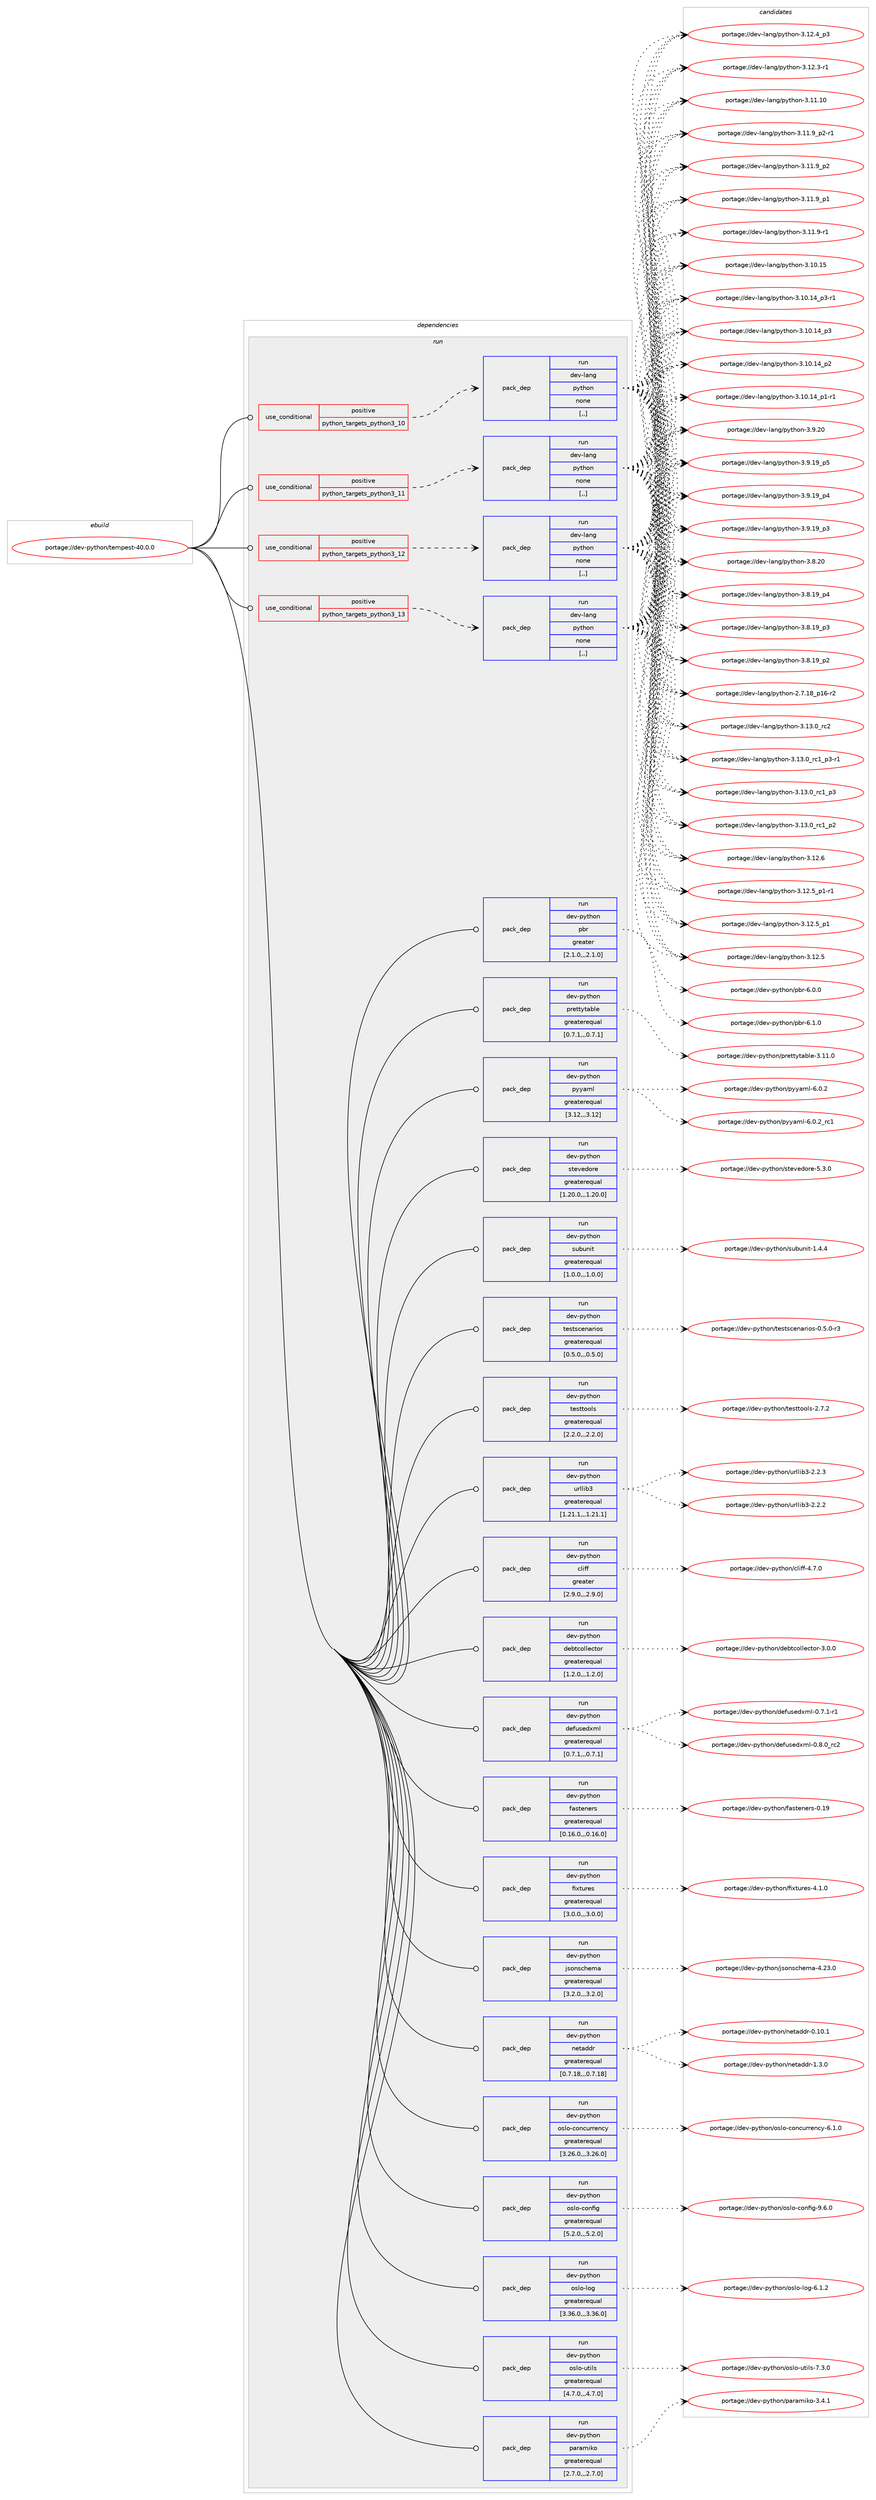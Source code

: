 digraph prolog {

# *************
# Graph options
# *************

newrank=true;
concentrate=true;
compound=true;
graph [rankdir=LR,fontname=Helvetica,fontsize=10,ranksep=1.5];#, ranksep=2.5, nodesep=0.2];
edge  [arrowhead=vee];
node  [fontname=Helvetica,fontsize=10];

# **********
# The ebuild
# **********

subgraph cluster_leftcol {
color=gray;
label=<<i>ebuild</i>>;
id [label="portage://dev-python/tempest-40.0.0", color=red, width=4, href="../dev-python/tempest-40.0.0.svg"];
}

# ****************
# The dependencies
# ****************

subgraph cluster_midcol {
color=gray;
label=<<i>dependencies</i>>;
subgraph cluster_compile {
fillcolor="#eeeeee";
style=filled;
label=<<i>compile</i>>;
}
subgraph cluster_compileandrun {
fillcolor="#eeeeee";
style=filled;
label=<<i>compile and run</i>>;
}
subgraph cluster_run {
fillcolor="#eeeeee";
style=filled;
label=<<i>run</i>>;
subgraph cond171021 {
dependency660739 [label=<<TABLE BORDER="0" CELLBORDER="1" CELLSPACING="0" CELLPADDING="4"><TR><TD ROWSPAN="3" CELLPADDING="10">use_conditional</TD></TR><TR><TD>positive</TD></TR><TR><TD>python_targets_python3_10</TD></TR></TABLE>>, shape=none, color=red];
subgraph pack484856 {
dependency660740 [label=<<TABLE BORDER="0" CELLBORDER="1" CELLSPACING="0" CELLPADDING="4" WIDTH="220"><TR><TD ROWSPAN="6" CELLPADDING="30">pack_dep</TD></TR><TR><TD WIDTH="110">run</TD></TR><TR><TD>dev-lang</TD></TR><TR><TD>python</TD></TR><TR><TD>none</TD></TR><TR><TD>[,,]</TD></TR></TABLE>>, shape=none, color=blue];
}
dependency660739:e -> dependency660740:w [weight=20,style="dashed",arrowhead="vee"];
}
id:e -> dependency660739:w [weight=20,style="solid",arrowhead="odot"];
subgraph cond171022 {
dependency660741 [label=<<TABLE BORDER="0" CELLBORDER="1" CELLSPACING="0" CELLPADDING="4"><TR><TD ROWSPAN="3" CELLPADDING="10">use_conditional</TD></TR><TR><TD>positive</TD></TR><TR><TD>python_targets_python3_11</TD></TR></TABLE>>, shape=none, color=red];
subgraph pack484857 {
dependency660742 [label=<<TABLE BORDER="0" CELLBORDER="1" CELLSPACING="0" CELLPADDING="4" WIDTH="220"><TR><TD ROWSPAN="6" CELLPADDING="30">pack_dep</TD></TR><TR><TD WIDTH="110">run</TD></TR><TR><TD>dev-lang</TD></TR><TR><TD>python</TD></TR><TR><TD>none</TD></TR><TR><TD>[,,]</TD></TR></TABLE>>, shape=none, color=blue];
}
dependency660741:e -> dependency660742:w [weight=20,style="dashed",arrowhead="vee"];
}
id:e -> dependency660741:w [weight=20,style="solid",arrowhead="odot"];
subgraph cond171023 {
dependency660743 [label=<<TABLE BORDER="0" CELLBORDER="1" CELLSPACING="0" CELLPADDING="4"><TR><TD ROWSPAN="3" CELLPADDING="10">use_conditional</TD></TR><TR><TD>positive</TD></TR><TR><TD>python_targets_python3_12</TD></TR></TABLE>>, shape=none, color=red];
subgraph pack484858 {
dependency660744 [label=<<TABLE BORDER="0" CELLBORDER="1" CELLSPACING="0" CELLPADDING="4" WIDTH="220"><TR><TD ROWSPAN="6" CELLPADDING="30">pack_dep</TD></TR><TR><TD WIDTH="110">run</TD></TR><TR><TD>dev-lang</TD></TR><TR><TD>python</TD></TR><TR><TD>none</TD></TR><TR><TD>[,,]</TD></TR></TABLE>>, shape=none, color=blue];
}
dependency660743:e -> dependency660744:w [weight=20,style="dashed",arrowhead="vee"];
}
id:e -> dependency660743:w [weight=20,style="solid",arrowhead="odot"];
subgraph cond171024 {
dependency660745 [label=<<TABLE BORDER="0" CELLBORDER="1" CELLSPACING="0" CELLPADDING="4"><TR><TD ROWSPAN="3" CELLPADDING="10">use_conditional</TD></TR><TR><TD>positive</TD></TR><TR><TD>python_targets_python3_13</TD></TR></TABLE>>, shape=none, color=red];
subgraph pack484859 {
dependency660746 [label=<<TABLE BORDER="0" CELLBORDER="1" CELLSPACING="0" CELLPADDING="4" WIDTH="220"><TR><TD ROWSPAN="6" CELLPADDING="30">pack_dep</TD></TR><TR><TD WIDTH="110">run</TD></TR><TR><TD>dev-lang</TD></TR><TR><TD>python</TD></TR><TR><TD>none</TD></TR><TR><TD>[,,]</TD></TR></TABLE>>, shape=none, color=blue];
}
dependency660745:e -> dependency660746:w [weight=20,style="dashed",arrowhead="vee"];
}
id:e -> dependency660745:w [weight=20,style="solid",arrowhead="odot"];
subgraph pack484860 {
dependency660747 [label=<<TABLE BORDER="0" CELLBORDER="1" CELLSPACING="0" CELLPADDING="4" WIDTH="220"><TR><TD ROWSPAN="6" CELLPADDING="30">pack_dep</TD></TR><TR><TD WIDTH="110">run</TD></TR><TR><TD>dev-python</TD></TR><TR><TD>cliff</TD></TR><TR><TD>greater</TD></TR><TR><TD>[2.9.0,,,2.9.0]</TD></TR></TABLE>>, shape=none, color=blue];
}
id:e -> dependency660747:w [weight=20,style="solid",arrowhead="odot"];
subgraph pack484861 {
dependency660748 [label=<<TABLE BORDER="0" CELLBORDER="1" CELLSPACING="0" CELLPADDING="4" WIDTH="220"><TR><TD ROWSPAN="6" CELLPADDING="30">pack_dep</TD></TR><TR><TD WIDTH="110">run</TD></TR><TR><TD>dev-python</TD></TR><TR><TD>debtcollector</TD></TR><TR><TD>greaterequal</TD></TR><TR><TD>[1.2.0,,,1.2.0]</TD></TR></TABLE>>, shape=none, color=blue];
}
id:e -> dependency660748:w [weight=20,style="solid",arrowhead="odot"];
subgraph pack484862 {
dependency660749 [label=<<TABLE BORDER="0" CELLBORDER="1" CELLSPACING="0" CELLPADDING="4" WIDTH="220"><TR><TD ROWSPAN="6" CELLPADDING="30">pack_dep</TD></TR><TR><TD WIDTH="110">run</TD></TR><TR><TD>dev-python</TD></TR><TR><TD>defusedxml</TD></TR><TR><TD>greaterequal</TD></TR><TR><TD>[0.7.1,,,0.7.1]</TD></TR></TABLE>>, shape=none, color=blue];
}
id:e -> dependency660749:w [weight=20,style="solid",arrowhead="odot"];
subgraph pack484863 {
dependency660750 [label=<<TABLE BORDER="0" CELLBORDER="1" CELLSPACING="0" CELLPADDING="4" WIDTH="220"><TR><TD ROWSPAN="6" CELLPADDING="30">pack_dep</TD></TR><TR><TD WIDTH="110">run</TD></TR><TR><TD>dev-python</TD></TR><TR><TD>fasteners</TD></TR><TR><TD>greaterequal</TD></TR><TR><TD>[0.16.0,,,0.16.0]</TD></TR></TABLE>>, shape=none, color=blue];
}
id:e -> dependency660750:w [weight=20,style="solid",arrowhead="odot"];
subgraph pack484864 {
dependency660751 [label=<<TABLE BORDER="0" CELLBORDER="1" CELLSPACING="0" CELLPADDING="4" WIDTH="220"><TR><TD ROWSPAN="6" CELLPADDING="30">pack_dep</TD></TR><TR><TD WIDTH="110">run</TD></TR><TR><TD>dev-python</TD></TR><TR><TD>fixtures</TD></TR><TR><TD>greaterequal</TD></TR><TR><TD>[3.0.0,,,3.0.0]</TD></TR></TABLE>>, shape=none, color=blue];
}
id:e -> dependency660751:w [weight=20,style="solid",arrowhead="odot"];
subgraph pack484865 {
dependency660752 [label=<<TABLE BORDER="0" CELLBORDER="1" CELLSPACING="0" CELLPADDING="4" WIDTH="220"><TR><TD ROWSPAN="6" CELLPADDING="30">pack_dep</TD></TR><TR><TD WIDTH="110">run</TD></TR><TR><TD>dev-python</TD></TR><TR><TD>jsonschema</TD></TR><TR><TD>greaterequal</TD></TR><TR><TD>[3.2.0,,,3.2.0]</TD></TR></TABLE>>, shape=none, color=blue];
}
id:e -> dependency660752:w [weight=20,style="solid",arrowhead="odot"];
subgraph pack484866 {
dependency660753 [label=<<TABLE BORDER="0" CELLBORDER="1" CELLSPACING="0" CELLPADDING="4" WIDTH="220"><TR><TD ROWSPAN="6" CELLPADDING="30">pack_dep</TD></TR><TR><TD WIDTH="110">run</TD></TR><TR><TD>dev-python</TD></TR><TR><TD>netaddr</TD></TR><TR><TD>greaterequal</TD></TR><TR><TD>[0.7.18,,,0.7.18]</TD></TR></TABLE>>, shape=none, color=blue];
}
id:e -> dependency660753:w [weight=20,style="solid",arrowhead="odot"];
subgraph pack484867 {
dependency660754 [label=<<TABLE BORDER="0" CELLBORDER="1" CELLSPACING="0" CELLPADDING="4" WIDTH="220"><TR><TD ROWSPAN="6" CELLPADDING="30">pack_dep</TD></TR><TR><TD WIDTH="110">run</TD></TR><TR><TD>dev-python</TD></TR><TR><TD>oslo-concurrency</TD></TR><TR><TD>greaterequal</TD></TR><TR><TD>[3.26.0,,,3.26.0]</TD></TR></TABLE>>, shape=none, color=blue];
}
id:e -> dependency660754:w [weight=20,style="solid",arrowhead="odot"];
subgraph pack484868 {
dependency660755 [label=<<TABLE BORDER="0" CELLBORDER="1" CELLSPACING="0" CELLPADDING="4" WIDTH="220"><TR><TD ROWSPAN="6" CELLPADDING="30">pack_dep</TD></TR><TR><TD WIDTH="110">run</TD></TR><TR><TD>dev-python</TD></TR><TR><TD>oslo-config</TD></TR><TR><TD>greaterequal</TD></TR><TR><TD>[5.2.0,,,5.2.0]</TD></TR></TABLE>>, shape=none, color=blue];
}
id:e -> dependency660755:w [weight=20,style="solid",arrowhead="odot"];
subgraph pack484869 {
dependency660756 [label=<<TABLE BORDER="0" CELLBORDER="1" CELLSPACING="0" CELLPADDING="4" WIDTH="220"><TR><TD ROWSPAN="6" CELLPADDING="30">pack_dep</TD></TR><TR><TD WIDTH="110">run</TD></TR><TR><TD>dev-python</TD></TR><TR><TD>oslo-log</TD></TR><TR><TD>greaterequal</TD></TR><TR><TD>[3.36.0,,,3.36.0]</TD></TR></TABLE>>, shape=none, color=blue];
}
id:e -> dependency660756:w [weight=20,style="solid",arrowhead="odot"];
subgraph pack484870 {
dependency660757 [label=<<TABLE BORDER="0" CELLBORDER="1" CELLSPACING="0" CELLPADDING="4" WIDTH="220"><TR><TD ROWSPAN="6" CELLPADDING="30">pack_dep</TD></TR><TR><TD WIDTH="110">run</TD></TR><TR><TD>dev-python</TD></TR><TR><TD>oslo-utils</TD></TR><TR><TD>greaterequal</TD></TR><TR><TD>[4.7.0,,,4.7.0]</TD></TR></TABLE>>, shape=none, color=blue];
}
id:e -> dependency660757:w [weight=20,style="solid",arrowhead="odot"];
subgraph pack484871 {
dependency660758 [label=<<TABLE BORDER="0" CELLBORDER="1" CELLSPACING="0" CELLPADDING="4" WIDTH="220"><TR><TD ROWSPAN="6" CELLPADDING="30">pack_dep</TD></TR><TR><TD WIDTH="110">run</TD></TR><TR><TD>dev-python</TD></TR><TR><TD>paramiko</TD></TR><TR><TD>greaterequal</TD></TR><TR><TD>[2.7.0,,,2.7.0]</TD></TR></TABLE>>, shape=none, color=blue];
}
id:e -> dependency660758:w [weight=20,style="solid",arrowhead="odot"];
subgraph pack484872 {
dependency660759 [label=<<TABLE BORDER="0" CELLBORDER="1" CELLSPACING="0" CELLPADDING="4" WIDTH="220"><TR><TD ROWSPAN="6" CELLPADDING="30">pack_dep</TD></TR><TR><TD WIDTH="110">run</TD></TR><TR><TD>dev-python</TD></TR><TR><TD>pbr</TD></TR><TR><TD>greater</TD></TR><TR><TD>[2.1.0,,,2.1.0]</TD></TR></TABLE>>, shape=none, color=blue];
}
id:e -> dependency660759:w [weight=20,style="solid",arrowhead="odot"];
subgraph pack484873 {
dependency660760 [label=<<TABLE BORDER="0" CELLBORDER="1" CELLSPACING="0" CELLPADDING="4" WIDTH="220"><TR><TD ROWSPAN="6" CELLPADDING="30">pack_dep</TD></TR><TR><TD WIDTH="110">run</TD></TR><TR><TD>dev-python</TD></TR><TR><TD>prettytable</TD></TR><TR><TD>greaterequal</TD></TR><TR><TD>[0.7.1,,,0.7.1]</TD></TR></TABLE>>, shape=none, color=blue];
}
id:e -> dependency660760:w [weight=20,style="solid",arrowhead="odot"];
subgraph pack484874 {
dependency660761 [label=<<TABLE BORDER="0" CELLBORDER="1" CELLSPACING="0" CELLPADDING="4" WIDTH="220"><TR><TD ROWSPAN="6" CELLPADDING="30">pack_dep</TD></TR><TR><TD WIDTH="110">run</TD></TR><TR><TD>dev-python</TD></TR><TR><TD>pyyaml</TD></TR><TR><TD>greaterequal</TD></TR><TR><TD>[3.12,,,3.12]</TD></TR></TABLE>>, shape=none, color=blue];
}
id:e -> dependency660761:w [weight=20,style="solid",arrowhead="odot"];
subgraph pack484875 {
dependency660762 [label=<<TABLE BORDER="0" CELLBORDER="1" CELLSPACING="0" CELLPADDING="4" WIDTH="220"><TR><TD ROWSPAN="6" CELLPADDING="30">pack_dep</TD></TR><TR><TD WIDTH="110">run</TD></TR><TR><TD>dev-python</TD></TR><TR><TD>stevedore</TD></TR><TR><TD>greaterequal</TD></TR><TR><TD>[1.20.0,,,1.20.0]</TD></TR></TABLE>>, shape=none, color=blue];
}
id:e -> dependency660762:w [weight=20,style="solid",arrowhead="odot"];
subgraph pack484876 {
dependency660763 [label=<<TABLE BORDER="0" CELLBORDER="1" CELLSPACING="0" CELLPADDING="4" WIDTH="220"><TR><TD ROWSPAN="6" CELLPADDING="30">pack_dep</TD></TR><TR><TD WIDTH="110">run</TD></TR><TR><TD>dev-python</TD></TR><TR><TD>subunit</TD></TR><TR><TD>greaterequal</TD></TR><TR><TD>[1.0.0,,,1.0.0]</TD></TR></TABLE>>, shape=none, color=blue];
}
id:e -> dependency660763:w [weight=20,style="solid",arrowhead="odot"];
subgraph pack484877 {
dependency660764 [label=<<TABLE BORDER="0" CELLBORDER="1" CELLSPACING="0" CELLPADDING="4" WIDTH="220"><TR><TD ROWSPAN="6" CELLPADDING="30">pack_dep</TD></TR><TR><TD WIDTH="110">run</TD></TR><TR><TD>dev-python</TD></TR><TR><TD>testscenarios</TD></TR><TR><TD>greaterequal</TD></TR><TR><TD>[0.5.0,,,0.5.0]</TD></TR></TABLE>>, shape=none, color=blue];
}
id:e -> dependency660764:w [weight=20,style="solid",arrowhead="odot"];
subgraph pack484878 {
dependency660765 [label=<<TABLE BORDER="0" CELLBORDER="1" CELLSPACING="0" CELLPADDING="4" WIDTH="220"><TR><TD ROWSPAN="6" CELLPADDING="30">pack_dep</TD></TR><TR><TD WIDTH="110">run</TD></TR><TR><TD>dev-python</TD></TR><TR><TD>testtools</TD></TR><TR><TD>greaterequal</TD></TR><TR><TD>[2.2.0,,,2.2.0]</TD></TR></TABLE>>, shape=none, color=blue];
}
id:e -> dependency660765:w [weight=20,style="solid",arrowhead="odot"];
subgraph pack484879 {
dependency660766 [label=<<TABLE BORDER="0" CELLBORDER="1" CELLSPACING="0" CELLPADDING="4" WIDTH="220"><TR><TD ROWSPAN="6" CELLPADDING="30">pack_dep</TD></TR><TR><TD WIDTH="110">run</TD></TR><TR><TD>dev-python</TD></TR><TR><TD>urllib3</TD></TR><TR><TD>greaterequal</TD></TR><TR><TD>[1.21.1,,,1.21.1]</TD></TR></TABLE>>, shape=none, color=blue];
}
id:e -> dependency660766:w [weight=20,style="solid",arrowhead="odot"];
}
}

# **************
# The candidates
# **************

subgraph cluster_choices {
rank=same;
color=gray;
label=<<i>candidates</i>>;

subgraph choice484856 {
color=black;
nodesep=1;
choice10010111845108971101034711212111610411111045514649514648951149950 [label="portage://dev-lang/python-3.13.0_rc2", color=red, width=4,href="../dev-lang/python-3.13.0_rc2.svg"];
choice1001011184510897110103471121211161041111104551464951464895114994995112514511449 [label="portage://dev-lang/python-3.13.0_rc1_p3-r1", color=red, width=4,href="../dev-lang/python-3.13.0_rc1_p3-r1.svg"];
choice100101118451089711010347112121116104111110455146495146489511499499511251 [label="portage://dev-lang/python-3.13.0_rc1_p3", color=red, width=4,href="../dev-lang/python-3.13.0_rc1_p3.svg"];
choice100101118451089711010347112121116104111110455146495146489511499499511250 [label="portage://dev-lang/python-3.13.0_rc1_p2", color=red, width=4,href="../dev-lang/python-3.13.0_rc1_p2.svg"];
choice10010111845108971101034711212111610411111045514649504654 [label="portage://dev-lang/python-3.12.6", color=red, width=4,href="../dev-lang/python-3.12.6.svg"];
choice1001011184510897110103471121211161041111104551464950465395112494511449 [label="portage://dev-lang/python-3.12.5_p1-r1", color=red, width=4,href="../dev-lang/python-3.12.5_p1-r1.svg"];
choice100101118451089711010347112121116104111110455146495046539511249 [label="portage://dev-lang/python-3.12.5_p1", color=red, width=4,href="../dev-lang/python-3.12.5_p1.svg"];
choice10010111845108971101034711212111610411111045514649504653 [label="portage://dev-lang/python-3.12.5", color=red, width=4,href="../dev-lang/python-3.12.5.svg"];
choice100101118451089711010347112121116104111110455146495046529511251 [label="portage://dev-lang/python-3.12.4_p3", color=red, width=4,href="../dev-lang/python-3.12.4_p3.svg"];
choice100101118451089711010347112121116104111110455146495046514511449 [label="portage://dev-lang/python-3.12.3-r1", color=red, width=4,href="../dev-lang/python-3.12.3-r1.svg"];
choice1001011184510897110103471121211161041111104551464949464948 [label="portage://dev-lang/python-3.11.10", color=red, width=4,href="../dev-lang/python-3.11.10.svg"];
choice1001011184510897110103471121211161041111104551464949465795112504511449 [label="portage://dev-lang/python-3.11.9_p2-r1", color=red, width=4,href="../dev-lang/python-3.11.9_p2-r1.svg"];
choice100101118451089711010347112121116104111110455146494946579511250 [label="portage://dev-lang/python-3.11.9_p2", color=red, width=4,href="../dev-lang/python-3.11.9_p2.svg"];
choice100101118451089711010347112121116104111110455146494946579511249 [label="portage://dev-lang/python-3.11.9_p1", color=red, width=4,href="../dev-lang/python-3.11.9_p1.svg"];
choice100101118451089711010347112121116104111110455146494946574511449 [label="portage://dev-lang/python-3.11.9-r1", color=red, width=4,href="../dev-lang/python-3.11.9-r1.svg"];
choice1001011184510897110103471121211161041111104551464948464953 [label="portage://dev-lang/python-3.10.15", color=red, width=4,href="../dev-lang/python-3.10.15.svg"];
choice100101118451089711010347112121116104111110455146494846495295112514511449 [label="portage://dev-lang/python-3.10.14_p3-r1", color=red, width=4,href="../dev-lang/python-3.10.14_p3-r1.svg"];
choice10010111845108971101034711212111610411111045514649484649529511251 [label="portage://dev-lang/python-3.10.14_p3", color=red, width=4,href="../dev-lang/python-3.10.14_p3.svg"];
choice10010111845108971101034711212111610411111045514649484649529511250 [label="portage://dev-lang/python-3.10.14_p2", color=red, width=4,href="../dev-lang/python-3.10.14_p2.svg"];
choice100101118451089711010347112121116104111110455146494846495295112494511449 [label="portage://dev-lang/python-3.10.14_p1-r1", color=red, width=4,href="../dev-lang/python-3.10.14_p1-r1.svg"];
choice10010111845108971101034711212111610411111045514657465048 [label="portage://dev-lang/python-3.9.20", color=red, width=4,href="../dev-lang/python-3.9.20.svg"];
choice100101118451089711010347112121116104111110455146574649579511253 [label="portage://dev-lang/python-3.9.19_p5", color=red, width=4,href="../dev-lang/python-3.9.19_p5.svg"];
choice100101118451089711010347112121116104111110455146574649579511252 [label="portage://dev-lang/python-3.9.19_p4", color=red, width=4,href="../dev-lang/python-3.9.19_p4.svg"];
choice100101118451089711010347112121116104111110455146574649579511251 [label="portage://dev-lang/python-3.9.19_p3", color=red, width=4,href="../dev-lang/python-3.9.19_p3.svg"];
choice10010111845108971101034711212111610411111045514656465048 [label="portage://dev-lang/python-3.8.20", color=red, width=4,href="../dev-lang/python-3.8.20.svg"];
choice100101118451089711010347112121116104111110455146564649579511252 [label="portage://dev-lang/python-3.8.19_p4", color=red, width=4,href="../dev-lang/python-3.8.19_p4.svg"];
choice100101118451089711010347112121116104111110455146564649579511251 [label="portage://dev-lang/python-3.8.19_p3", color=red, width=4,href="../dev-lang/python-3.8.19_p3.svg"];
choice100101118451089711010347112121116104111110455146564649579511250 [label="portage://dev-lang/python-3.8.19_p2", color=red, width=4,href="../dev-lang/python-3.8.19_p2.svg"];
choice100101118451089711010347112121116104111110455046554649569511249544511450 [label="portage://dev-lang/python-2.7.18_p16-r2", color=red, width=4,href="../dev-lang/python-2.7.18_p16-r2.svg"];
dependency660740:e -> choice10010111845108971101034711212111610411111045514649514648951149950:w [style=dotted,weight="100"];
dependency660740:e -> choice1001011184510897110103471121211161041111104551464951464895114994995112514511449:w [style=dotted,weight="100"];
dependency660740:e -> choice100101118451089711010347112121116104111110455146495146489511499499511251:w [style=dotted,weight="100"];
dependency660740:e -> choice100101118451089711010347112121116104111110455146495146489511499499511250:w [style=dotted,weight="100"];
dependency660740:e -> choice10010111845108971101034711212111610411111045514649504654:w [style=dotted,weight="100"];
dependency660740:e -> choice1001011184510897110103471121211161041111104551464950465395112494511449:w [style=dotted,weight="100"];
dependency660740:e -> choice100101118451089711010347112121116104111110455146495046539511249:w [style=dotted,weight="100"];
dependency660740:e -> choice10010111845108971101034711212111610411111045514649504653:w [style=dotted,weight="100"];
dependency660740:e -> choice100101118451089711010347112121116104111110455146495046529511251:w [style=dotted,weight="100"];
dependency660740:e -> choice100101118451089711010347112121116104111110455146495046514511449:w [style=dotted,weight="100"];
dependency660740:e -> choice1001011184510897110103471121211161041111104551464949464948:w [style=dotted,weight="100"];
dependency660740:e -> choice1001011184510897110103471121211161041111104551464949465795112504511449:w [style=dotted,weight="100"];
dependency660740:e -> choice100101118451089711010347112121116104111110455146494946579511250:w [style=dotted,weight="100"];
dependency660740:e -> choice100101118451089711010347112121116104111110455146494946579511249:w [style=dotted,weight="100"];
dependency660740:e -> choice100101118451089711010347112121116104111110455146494946574511449:w [style=dotted,weight="100"];
dependency660740:e -> choice1001011184510897110103471121211161041111104551464948464953:w [style=dotted,weight="100"];
dependency660740:e -> choice100101118451089711010347112121116104111110455146494846495295112514511449:w [style=dotted,weight="100"];
dependency660740:e -> choice10010111845108971101034711212111610411111045514649484649529511251:w [style=dotted,weight="100"];
dependency660740:e -> choice10010111845108971101034711212111610411111045514649484649529511250:w [style=dotted,weight="100"];
dependency660740:e -> choice100101118451089711010347112121116104111110455146494846495295112494511449:w [style=dotted,weight="100"];
dependency660740:e -> choice10010111845108971101034711212111610411111045514657465048:w [style=dotted,weight="100"];
dependency660740:e -> choice100101118451089711010347112121116104111110455146574649579511253:w [style=dotted,weight="100"];
dependency660740:e -> choice100101118451089711010347112121116104111110455146574649579511252:w [style=dotted,weight="100"];
dependency660740:e -> choice100101118451089711010347112121116104111110455146574649579511251:w [style=dotted,weight="100"];
dependency660740:e -> choice10010111845108971101034711212111610411111045514656465048:w [style=dotted,weight="100"];
dependency660740:e -> choice100101118451089711010347112121116104111110455146564649579511252:w [style=dotted,weight="100"];
dependency660740:e -> choice100101118451089711010347112121116104111110455146564649579511251:w [style=dotted,weight="100"];
dependency660740:e -> choice100101118451089711010347112121116104111110455146564649579511250:w [style=dotted,weight="100"];
dependency660740:e -> choice100101118451089711010347112121116104111110455046554649569511249544511450:w [style=dotted,weight="100"];
}
subgraph choice484857 {
color=black;
nodesep=1;
choice10010111845108971101034711212111610411111045514649514648951149950 [label="portage://dev-lang/python-3.13.0_rc2", color=red, width=4,href="../dev-lang/python-3.13.0_rc2.svg"];
choice1001011184510897110103471121211161041111104551464951464895114994995112514511449 [label="portage://dev-lang/python-3.13.0_rc1_p3-r1", color=red, width=4,href="../dev-lang/python-3.13.0_rc1_p3-r1.svg"];
choice100101118451089711010347112121116104111110455146495146489511499499511251 [label="portage://dev-lang/python-3.13.0_rc1_p3", color=red, width=4,href="../dev-lang/python-3.13.0_rc1_p3.svg"];
choice100101118451089711010347112121116104111110455146495146489511499499511250 [label="portage://dev-lang/python-3.13.0_rc1_p2", color=red, width=4,href="../dev-lang/python-3.13.0_rc1_p2.svg"];
choice10010111845108971101034711212111610411111045514649504654 [label="portage://dev-lang/python-3.12.6", color=red, width=4,href="../dev-lang/python-3.12.6.svg"];
choice1001011184510897110103471121211161041111104551464950465395112494511449 [label="portage://dev-lang/python-3.12.5_p1-r1", color=red, width=4,href="../dev-lang/python-3.12.5_p1-r1.svg"];
choice100101118451089711010347112121116104111110455146495046539511249 [label="portage://dev-lang/python-3.12.5_p1", color=red, width=4,href="../dev-lang/python-3.12.5_p1.svg"];
choice10010111845108971101034711212111610411111045514649504653 [label="portage://dev-lang/python-3.12.5", color=red, width=4,href="../dev-lang/python-3.12.5.svg"];
choice100101118451089711010347112121116104111110455146495046529511251 [label="portage://dev-lang/python-3.12.4_p3", color=red, width=4,href="../dev-lang/python-3.12.4_p3.svg"];
choice100101118451089711010347112121116104111110455146495046514511449 [label="portage://dev-lang/python-3.12.3-r1", color=red, width=4,href="../dev-lang/python-3.12.3-r1.svg"];
choice1001011184510897110103471121211161041111104551464949464948 [label="portage://dev-lang/python-3.11.10", color=red, width=4,href="../dev-lang/python-3.11.10.svg"];
choice1001011184510897110103471121211161041111104551464949465795112504511449 [label="portage://dev-lang/python-3.11.9_p2-r1", color=red, width=4,href="../dev-lang/python-3.11.9_p2-r1.svg"];
choice100101118451089711010347112121116104111110455146494946579511250 [label="portage://dev-lang/python-3.11.9_p2", color=red, width=4,href="../dev-lang/python-3.11.9_p2.svg"];
choice100101118451089711010347112121116104111110455146494946579511249 [label="portage://dev-lang/python-3.11.9_p1", color=red, width=4,href="../dev-lang/python-3.11.9_p1.svg"];
choice100101118451089711010347112121116104111110455146494946574511449 [label="portage://dev-lang/python-3.11.9-r1", color=red, width=4,href="../dev-lang/python-3.11.9-r1.svg"];
choice1001011184510897110103471121211161041111104551464948464953 [label="portage://dev-lang/python-3.10.15", color=red, width=4,href="../dev-lang/python-3.10.15.svg"];
choice100101118451089711010347112121116104111110455146494846495295112514511449 [label="portage://dev-lang/python-3.10.14_p3-r1", color=red, width=4,href="../dev-lang/python-3.10.14_p3-r1.svg"];
choice10010111845108971101034711212111610411111045514649484649529511251 [label="portage://dev-lang/python-3.10.14_p3", color=red, width=4,href="../dev-lang/python-3.10.14_p3.svg"];
choice10010111845108971101034711212111610411111045514649484649529511250 [label="portage://dev-lang/python-3.10.14_p2", color=red, width=4,href="../dev-lang/python-3.10.14_p2.svg"];
choice100101118451089711010347112121116104111110455146494846495295112494511449 [label="portage://dev-lang/python-3.10.14_p1-r1", color=red, width=4,href="../dev-lang/python-3.10.14_p1-r1.svg"];
choice10010111845108971101034711212111610411111045514657465048 [label="portage://dev-lang/python-3.9.20", color=red, width=4,href="../dev-lang/python-3.9.20.svg"];
choice100101118451089711010347112121116104111110455146574649579511253 [label="portage://dev-lang/python-3.9.19_p5", color=red, width=4,href="../dev-lang/python-3.9.19_p5.svg"];
choice100101118451089711010347112121116104111110455146574649579511252 [label="portage://dev-lang/python-3.9.19_p4", color=red, width=4,href="../dev-lang/python-3.9.19_p4.svg"];
choice100101118451089711010347112121116104111110455146574649579511251 [label="portage://dev-lang/python-3.9.19_p3", color=red, width=4,href="../dev-lang/python-3.9.19_p3.svg"];
choice10010111845108971101034711212111610411111045514656465048 [label="portage://dev-lang/python-3.8.20", color=red, width=4,href="../dev-lang/python-3.8.20.svg"];
choice100101118451089711010347112121116104111110455146564649579511252 [label="portage://dev-lang/python-3.8.19_p4", color=red, width=4,href="../dev-lang/python-3.8.19_p4.svg"];
choice100101118451089711010347112121116104111110455146564649579511251 [label="portage://dev-lang/python-3.8.19_p3", color=red, width=4,href="../dev-lang/python-3.8.19_p3.svg"];
choice100101118451089711010347112121116104111110455146564649579511250 [label="portage://dev-lang/python-3.8.19_p2", color=red, width=4,href="../dev-lang/python-3.8.19_p2.svg"];
choice100101118451089711010347112121116104111110455046554649569511249544511450 [label="portage://dev-lang/python-2.7.18_p16-r2", color=red, width=4,href="../dev-lang/python-2.7.18_p16-r2.svg"];
dependency660742:e -> choice10010111845108971101034711212111610411111045514649514648951149950:w [style=dotted,weight="100"];
dependency660742:e -> choice1001011184510897110103471121211161041111104551464951464895114994995112514511449:w [style=dotted,weight="100"];
dependency660742:e -> choice100101118451089711010347112121116104111110455146495146489511499499511251:w [style=dotted,weight="100"];
dependency660742:e -> choice100101118451089711010347112121116104111110455146495146489511499499511250:w [style=dotted,weight="100"];
dependency660742:e -> choice10010111845108971101034711212111610411111045514649504654:w [style=dotted,weight="100"];
dependency660742:e -> choice1001011184510897110103471121211161041111104551464950465395112494511449:w [style=dotted,weight="100"];
dependency660742:e -> choice100101118451089711010347112121116104111110455146495046539511249:w [style=dotted,weight="100"];
dependency660742:e -> choice10010111845108971101034711212111610411111045514649504653:w [style=dotted,weight="100"];
dependency660742:e -> choice100101118451089711010347112121116104111110455146495046529511251:w [style=dotted,weight="100"];
dependency660742:e -> choice100101118451089711010347112121116104111110455146495046514511449:w [style=dotted,weight="100"];
dependency660742:e -> choice1001011184510897110103471121211161041111104551464949464948:w [style=dotted,weight="100"];
dependency660742:e -> choice1001011184510897110103471121211161041111104551464949465795112504511449:w [style=dotted,weight="100"];
dependency660742:e -> choice100101118451089711010347112121116104111110455146494946579511250:w [style=dotted,weight="100"];
dependency660742:e -> choice100101118451089711010347112121116104111110455146494946579511249:w [style=dotted,weight="100"];
dependency660742:e -> choice100101118451089711010347112121116104111110455146494946574511449:w [style=dotted,weight="100"];
dependency660742:e -> choice1001011184510897110103471121211161041111104551464948464953:w [style=dotted,weight="100"];
dependency660742:e -> choice100101118451089711010347112121116104111110455146494846495295112514511449:w [style=dotted,weight="100"];
dependency660742:e -> choice10010111845108971101034711212111610411111045514649484649529511251:w [style=dotted,weight="100"];
dependency660742:e -> choice10010111845108971101034711212111610411111045514649484649529511250:w [style=dotted,weight="100"];
dependency660742:e -> choice100101118451089711010347112121116104111110455146494846495295112494511449:w [style=dotted,weight="100"];
dependency660742:e -> choice10010111845108971101034711212111610411111045514657465048:w [style=dotted,weight="100"];
dependency660742:e -> choice100101118451089711010347112121116104111110455146574649579511253:w [style=dotted,weight="100"];
dependency660742:e -> choice100101118451089711010347112121116104111110455146574649579511252:w [style=dotted,weight="100"];
dependency660742:e -> choice100101118451089711010347112121116104111110455146574649579511251:w [style=dotted,weight="100"];
dependency660742:e -> choice10010111845108971101034711212111610411111045514656465048:w [style=dotted,weight="100"];
dependency660742:e -> choice100101118451089711010347112121116104111110455146564649579511252:w [style=dotted,weight="100"];
dependency660742:e -> choice100101118451089711010347112121116104111110455146564649579511251:w [style=dotted,weight="100"];
dependency660742:e -> choice100101118451089711010347112121116104111110455146564649579511250:w [style=dotted,weight="100"];
dependency660742:e -> choice100101118451089711010347112121116104111110455046554649569511249544511450:w [style=dotted,weight="100"];
}
subgraph choice484858 {
color=black;
nodesep=1;
choice10010111845108971101034711212111610411111045514649514648951149950 [label="portage://dev-lang/python-3.13.0_rc2", color=red, width=4,href="../dev-lang/python-3.13.0_rc2.svg"];
choice1001011184510897110103471121211161041111104551464951464895114994995112514511449 [label="portage://dev-lang/python-3.13.0_rc1_p3-r1", color=red, width=4,href="../dev-lang/python-3.13.0_rc1_p3-r1.svg"];
choice100101118451089711010347112121116104111110455146495146489511499499511251 [label="portage://dev-lang/python-3.13.0_rc1_p3", color=red, width=4,href="../dev-lang/python-3.13.0_rc1_p3.svg"];
choice100101118451089711010347112121116104111110455146495146489511499499511250 [label="portage://dev-lang/python-3.13.0_rc1_p2", color=red, width=4,href="../dev-lang/python-3.13.0_rc1_p2.svg"];
choice10010111845108971101034711212111610411111045514649504654 [label="portage://dev-lang/python-3.12.6", color=red, width=4,href="../dev-lang/python-3.12.6.svg"];
choice1001011184510897110103471121211161041111104551464950465395112494511449 [label="portage://dev-lang/python-3.12.5_p1-r1", color=red, width=4,href="../dev-lang/python-3.12.5_p1-r1.svg"];
choice100101118451089711010347112121116104111110455146495046539511249 [label="portage://dev-lang/python-3.12.5_p1", color=red, width=4,href="../dev-lang/python-3.12.5_p1.svg"];
choice10010111845108971101034711212111610411111045514649504653 [label="portage://dev-lang/python-3.12.5", color=red, width=4,href="../dev-lang/python-3.12.5.svg"];
choice100101118451089711010347112121116104111110455146495046529511251 [label="portage://dev-lang/python-3.12.4_p3", color=red, width=4,href="../dev-lang/python-3.12.4_p3.svg"];
choice100101118451089711010347112121116104111110455146495046514511449 [label="portage://dev-lang/python-3.12.3-r1", color=red, width=4,href="../dev-lang/python-3.12.3-r1.svg"];
choice1001011184510897110103471121211161041111104551464949464948 [label="portage://dev-lang/python-3.11.10", color=red, width=4,href="../dev-lang/python-3.11.10.svg"];
choice1001011184510897110103471121211161041111104551464949465795112504511449 [label="portage://dev-lang/python-3.11.9_p2-r1", color=red, width=4,href="../dev-lang/python-3.11.9_p2-r1.svg"];
choice100101118451089711010347112121116104111110455146494946579511250 [label="portage://dev-lang/python-3.11.9_p2", color=red, width=4,href="../dev-lang/python-3.11.9_p2.svg"];
choice100101118451089711010347112121116104111110455146494946579511249 [label="portage://dev-lang/python-3.11.9_p1", color=red, width=4,href="../dev-lang/python-3.11.9_p1.svg"];
choice100101118451089711010347112121116104111110455146494946574511449 [label="portage://dev-lang/python-3.11.9-r1", color=red, width=4,href="../dev-lang/python-3.11.9-r1.svg"];
choice1001011184510897110103471121211161041111104551464948464953 [label="portage://dev-lang/python-3.10.15", color=red, width=4,href="../dev-lang/python-3.10.15.svg"];
choice100101118451089711010347112121116104111110455146494846495295112514511449 [label="portage://dev-lang/python-3.10.14_p3-r1", color=red, width=4,href="../dev-lang/python-3.10.14_p3-r1.svg"];
choice10010111845108971101034711212111610411111045514649484649529511251 [label="portage://dev-lang/python-3.10.14_p3", color=red, width=4,href="../dev-lang/python-3.10.14_p3.svg"];
choice10010111845108971101034711212111610411111045514649484649529511250 [label="portage://dev-lang/python-3.10.14_p2", color=red, width=4,href="../dev-lang/python-3.10.14_p2.svg"];
choice100101118451089711010347112121116104111110455146494846495295112494511449 [label="portage://dev-lang/python-3.10.14_p1-r1", color=red, width=4,href="../dev-lang/python-3.10.14_p1-r1.svg"];
choice10010111845108971101034711212111610411111045514657465048 [label="portage://dev-lang/python-3.9.20", color=red, width=4,href="../dev-lang/python-3.9.20.svg"];
choice100101118451089711010347112121116104111110455146574649579511253 [label="portage://dev-lang/python-3.9.19_p5", color=red, width=4,href="../dev-lang/python-3.9.19_p5.svg"];
choice100101118451089711010347112121116104111110455146574649579511252 [label="portage://dev-lang/python-3.9.19_p4", color=red, width=4,href="../dev-lang/python-3.9.19_p4.svg"];
choice100101118451089711010347112121116104111110455146574649579511251 [label="portage://dev-lang/python-3.9.19_p3", color=red, width=4,href="../dev-lang/python-3.9.19_p3.svg"];
choice10010111845108971101034711212111610411111045514656465048 [label="portage://dev-lang/python-3.8.20", color=red, width=4,href="../dev-lang/python-3.8.20.svg"];
choice100101118451089711010347112121116104111110455146564649579511252 [label="portage://dev-lang/python-3.8.19_p4", color=red, width=4,href="../dev-lang/python-3.8.19_p4.svg"];
choice100101118451089711010347112121116104111110455146564649579511251 [label="portage://dev-lang/python-3.8.19_p3", color=red, width=4,href="../dev-lang/python-3.8.19_p3.svg"];
choice100101118451089711010347112121116104111110455146564649579511250 [label="portage://dev-lang/python-3.8.19_p2", color=red, width=4,href="../dev-lang/python-3.8.19_p2.svg"];
choice100101118451089711010347112121116104111110455046554649569511249544511450 [label="portage://dev-lang/python-2.7.18_p16-r2", color=red, width=4,href="../dev-lang/python-2.7.18_p16-r2.svg"];
dependency660744:e -> choice10010111845108971101034711212111610411111045514649514648951149950:w [style=dotted,weight="100"];
dependency660744:e -> choice1001011184510897110103471121211161041111104551464951464895114994995112514511449:w [style=dotted,weight="100"];
dependency660744:e -> choice100101118451089711010347112121116104111110455146495146489511499499511251:w [style=dotted,weight="100"];
dependency660744:e -> choice100101118451089711010347112121116104111110455146495146489511499499511250:w [style=dotted,weight="100"];
dependency660744:e -> choice10010111845108971101034711212111610411111045514649504654:w [style=dotted,weight="100"];
dependency660744:e -> choice1001011184510897110103471121211161041111104551464950465395112494511449:w [style=dotted,weight="100"];
dependency660744:e -> choice100101118451089711010347112121116104111110455146495046539511249:w [style=dotted,weight="100"];
dependency660744:e -> choice10010111845108971101034711212111610411111045514649504653:w [style=dotted,weight="100"];
dependency660744:e -> choice100101118451089711010347112121116104111110455146495046529511251:w [style=dotted,weight="100"];
dependency660744:e -> choice100101118451089711010347112121116104111110455146495046514511449:w [style=dotted,weight="100"];
dependency660744:e -> choice1001011184510897110103471121211161041111104551464949464948:w [style=dotted,weight="100"];
dependency660744:e -> choice1001011184510897110103471121211161041111104551464949465795112504511449:w [style=dotted,weight="100"];
dependency660744:e -> choice100101118451089711010347112121116104111110455146494946579511250:w [style=dotted,weight="100"];
dependency660744:e -> choice100101118451089711010347112121116104111110455146494946579511249:w [style=dotted,weight="100"];
dependency660744:e -> choice100101118451089711010347112121116104111110455146494946574511449:w [style=dotted,weight="100"];
dependency660744:e -> choice1001011184510897110103471121211161041111104551464948464953:w [style=dotted,weight="100"];
dependency660744:e -> choice100101118451089711010347112121116104111110455146494846495295112514511449:w [style=dotted,weight="100"];
dependency660744:e -> choice10010111845108971101034711212111610411111045514649484649529511251:w [style=dotted,weight="100"];
dependency660744:e -> choice10010111845108971101034711212111610411111045514649484649529511250:w [style=dotted,weight="100"];
dependency660744:e -> choice100101118451089711010347112121116104111110455146494846495295112494511449:w [style=dotted,weight="100"];
dependency660744:e -> choice10010111845108971101034711212111610411111045514657465048:w [style=dotted,weight="100"];
dependency660744:e -> choice100101118451089711010347112121116104111110455146574649579511253:w [style=dotted,weight="100"];
dependency660744:e -> choice100101118451089711010347112121116104111110455146574649579511252:w [style=dotted,weight="100"];
dependency660744:e -> choice100101118451089711010347112121116104111110455146574649579511251:w [style=dotted,weight="100"];
dependency660744:e -> choice10010111845108971101034711212111610411111045514656465048:w [style=dotted,weight="100"];
dependency660744:e -> choice100101118451089711010347112121116104111110455146564649579511252:w [style=dotted,weight="100"];
dependency660744:e -> choice100101118451089711010347112121116104111110455146564649579511251:w [style=dotted,weight="100"];
dependency660744:e -> choice100101118451089711010347112121116104111110455146564649579511250:w [style=dotted,weight="100"];
dependency660744:e -> choice100101118451089711010347112121116104111110455046554649569511249544511450:w [style=dotted,weight="100"];
}
subgraph choice484859 {
color=black;
nodesep=1;
choice10010111845108971101034711212111610411111045514649514648951149950 [label="portage://dev-lang/python-3.13.0_rc2", color=red, width=4,href="../dev-lang/python-3.13.0_rc2.svg"];
choice1001011184510897110103471121211161041111104551464951464895114994995112514511449 [label="portage://dev-lang/python-3.13.0_rc1_p3-r1", color=red, width=4,href="../dev-lang/python-3.13.0_rc1_p3-r1.svg"];
choice100101118451089711010347112121116104111110455146495146489511499499511251 [label="portage://dev-lang/python-3.13.0_rc1_p3", color=red, width=4,href="../dev-lang/python-3.13.0_rc1_p3.svg"];
choice100101118451089711010347112121116104111110455146495146489511499499511250 [label="portage://dev-lang/python-3.13.0_rc1_p2", color=red, width=4,href="../dev-lang/python-3.13.0_rc1_p2.svg"];
choice10010111845108971101034711212111610411111045514649504654 [label="portage://dev-lang/python-3.12.6", color=red, width=4,href="../dev-lang/python-3.12.6.svg"];
choice1001011184510897110103471121211161041111104551464950465395112494511449 [label="portage://dev-lang/python-3.12.5_p1-r1", color=red, width=4,href="../dev-lang/python-3.12.5_p1-r1.svg"];
choice100101118451089711010347112121116104111110455146495046539511249 [label="portage://dev-lang/python-3.12.5_p1", color=red, width=4,href="../dev-lang/python-3.12.5_p1.svg"];
choice10010111845108971101034711212111610411111045514649504653 [label="portage://dev-lang/python-3.12.5", color=red, width=4,href="../dev-lang/python-3.12.5.svg"];
choice100101118451089711010347112121116104111110455146495046529511251 [label="portage://dev-lang/python-3.12.4_p3", color=red, width=4,href="../dev-lang/python-3.12.4_p3.svg"];
choice100101118451089711010347112121116104111110455146495046514511449 [label="portage://dev-lang/python-3.12.3-r1", color=red, width=4,href="../dev-lang/python-3.12.3-r1.svg"];
choice1001011184510897110103471121211161041111104551464949464948 [label="portage://dev-lang/python-3.11.10", color=red, width=4,href="../dev-lang/python-3.11.10.svg"];
choice1001011184510897110103471121211161041111104551464949465795112504511449 [label="portage://dev-lang/python-3.11.9_p2-r1", color=red, width=4,href="../dev-lang/python-3.11.9_p2-r1.svg"];
choice100101118451089711010347112121116104111110455146494946579511250 [label="portage://dev-lang/python-3.11.9_p2", color=red, width=4,href="../dev-lang/python-3.11.9_p2.svg"];
choice100101118451089711010347112121116104111110455146494946579511249 [label="portage://dev-lang/python-3.11.9_p1", color=red, width=4,href="../dev-lang/python-3.11.9_p1.svg"];
choice100101118451089711010347112121116104111110455146494946574511449 [label="portage://dev-lang/python-3.11.9-r1", color=red, width=4,href="../dev-lang/python-3.11.9-r1.svg"];
choice1001011184510897110103471121211161041111104551464948464953 [label="portage://dev-lang/python-3.10.15", color=red, width=4,href="../dev-lang/python-3.10.15.svg"];
choice100101118451089711010347112121116104111110455146494846495295112514511449 [label="portage://dev-lang/python-3.10.14_p3-r1", color=red, width=4,href="../dev-lang/python-3.10.14_p3-r1.svg"];
choice10010111845108971101034711212111610411111045514649484649529511251 [label="portage://dev-lang/python-3.10.14_p3", color=red, width=4,href="../dev-lang/python-3.10.14_p3.svg"];
choice10010111845108971101034711212111610411111045514649484649529511250 [label="portage://dev-lang/python-3.10.14_p2", color=red, width=4,href="../dev-lang/python-3.10.14_p2.svg"];
choice100101118451089711010347112121116104111110455146494846495295112494511449 [label="portage://dev-lang/python-3.10.14_p1-r1", color=red, width=4,href="../dev-lang/python-3.10.14_p1-r1.svg"];
choice10010111845108971101034711212111610411111045514657465048 [label="portage://dev-lang/python-3.9.20", color=red, width=4,href="../dev-lang/python-3.9.20.svg"];
choice100101118451089711010347112121116104111110455146574649579511253 [label="portage://dev-lang/python-3.9.19_p5", color=red, width=4,href="../dev-lang/python-3.9.19_p5.svg"];
choice100101118451089711010347112121116104111110455146574649579511252 [label="portage://dev-lang/python-3.9.19_p4", color=red, width=4,href="../dev-lang/python-3.9.19_p4.svg"];
choice100101118451089711010347112121116104111110455146574649579511251 [label="portage://dev-lang/python-3.9.19_p3", color=red, width=4,href="../dev-lang/python-3.9.19_p3.svg"];
choice10010111845108971101034711212111610411111045514656465048 [label="portage://dev-lang/python-3.8.20", color=red, width=4,href="../dev-lang/python-3.8.20.svg"];
choice100101118451089711010347112121116104111110455146564649579511252 [label="portage://dev-lang/python-3.8.19_p4", color=red, width=4,href="../dev-lang/python-3.8.19_p4.svg"];
choice100101118451089711010347112121116104111110455146564649579511251 [label="portage://dev-lang/python-3.8.19_p3", color=red, width=4,href="../dev-lang/python-3.8.19_p3.svg"];
choice100101118451089711010347112121116104111110455146564649579511250 [label="portage://dev-lang/python-3.8.19_p2", color=red, width=4,href="../dev-lang/python-3.8.19_p2.svg"];
choice100101118451089711010347112121116104111110455046554649569511249544511450 [label="portage://dev-lang/python-2.7.18_p16-r2", color=red, width=4,href="../dev-lang/python-2.7.18_p16-r2.svg"];
dependency660746:e -> choice10010111845108971101034711212111610411111045514649514648951149950:w [style=dotted,weight="100"];
dependency660746:e -> choice1001011184510897110103471121211161041111104551464951464895114994995112514511449:w [style=dotted,weight="100"];
dependency660746:e -> choice100101118451089711010347112121116104111110455146495146489511499499511251:w [style=dotted,weight="100"];
dependency660746:e -> choice100101118451089711010347112121116104111110455146495146489511499499511250:w [style=dotted,weight="100"];
dependency660746:e -> choice10010111845108971101034711212111610411111045514649504654:w [style=dotted,weight="100"];
dependency660746:e -> choice1001011184510897110103471121211161041111104551464950465395112494511449:w [style=dotted,weight="100"];
dependency660746:e -> choice100101118451089711010347112121116104111110455146495046539511249:w [style=dotted,weight="100"];
dependency660746:e -> choice10010111845108971101034711212111610411111045514649504653:w [style=dotted,weight="100"];
dependency660746:e -> choice100101118451089711010347112121116104111110455146495046529511251:w [style=dotted,weight="100"];
dependency660746:e -> choice100101118451089711010347112121116104111110455146495046514511449:w [style=dotted,weight="100"];
dependency660746:e -> choice1001011184510897110103471121211161041111104551464949464948:w [style=dotted,weight="100"];
dependency660746:e -> choice1001011184510897110103471121211161041111104551464949465795112504511449:w [style=dotted,weight="100"];
dependency660746:e -> choice100101118451089711010347112121116104111110455146494946579511250:w [style=dotted,weight="100"];
dependency660746:e -> choice100101118451089711010347112121116104111110455146494946579511249:w [style=dotted,weight="100"];
dependency660746:e -> choice100101118451089711010347112121116104111110455146494946574511449:w [style=dotted,weight="100"];
dependency660746:e -> choice1001011184510897110103471121211161041111104551464948464953:w [style=dotted,weight="100"];
dependency660746:e -> choice100101118451089711010347112121116104111110455146494846495295112514511449:w [style=dotted,weight="100"];
dependency660746:e -> choice10010111845108971101034711212111610411111045514649484649529511251:w [style=dotted,weight="100"];
dependency660746:e -> choice10010111845108971101034711212111610411111045514649484649529511250:w [style=dotted,weight="100"];
dependency660746:e -> choice100101118451089711010347112121116104111110455146494846495295112494511449:w [style=dotted,weight="100"];
dependency660746:e -> choice10010111845108971101034711212111610411111045514657465048:w [style=dotted,weight="100"];
dependency660746:e -> choice100101118451089711010347112121116104111110455146574649579511253:w [style=dotted,weight="100"];
dependency660746:e -> choice100101118451089711010347112121116104111110455146574649579511252:w [style=dotted,weight="100"];
dependency660746:e -> choice100101118451089711010347112121116104111110455146574649579511251:w [style=dotted,weight="100"];
dependency660746:e -> choice10010111845108971101034711212111610411111045514656465048:w [style=dotted,weight="100"];
dependency660746:e -> choice100101118451089711010347112121116104111110455146564649579511252:w [style=dotted,weight="100"];
dependency660746:e -> choice100101118451089711010347112121116104111110455146564649579511251:w [style=dotted,weight="100"];
dependency660746:e -> choice100101118451089711010347112121116104111110455146564649579511250:w [style=dotted,weight="100"];
dependency660746:e -> choice100101118451089711010347112121116104111110455046554649569511249544511450:w [style=dotted,weight="100"];
}
subgraph choice484860 {
color=black;
nodesep=1;
choice100101118451121211161041111104799108105102102455246554648 [label="portage://dev-python/cliff-4.7.0", color=red, width=4,href="../dev-python/cliff-4.7.0.svg"];
dependency660747:e -> choice100101118451121211161041111104799108105102102455246554648:w [style=dotted,weight="100"];
}
subgraph choice484861 {
color=black;
nodesep=1;
choice1001011184511212111610411111047100101981169911110810810199116111114455146484648 [label="portage://dev-python/debtcollector-3.0.0", color=red, width=4,href="../dev-python/debtcollector-3.0.0.svg"];
dependency660748:e -> choice1001011184511212111610411111047100101981169911110810810199116111114455146484648:w [style=dotted,weight="100"];
}
subgraph choice484862 {
color=black;
nodesep=1;
choice1001011184511212111610411111047100101102117115101100120109108454846564648951149950 [label="portage://dev-python/defusedxml-0.8.0_rc2", color=red, width=4,href="../dev-python/defusedxml-0.8.0_rc2.svg"];
choice10010111845112121116104111110471001011021171151011001201091084548465546494511449 [label="portage://dev-python/defusedxml-0.7.1-r1", color=red, width=4,href="../dev-python/defusedxml-0.7.1-r1.svg"];
dependency660749:e -> choice1001011184511212111610411111047100101102117115101100120109108454846564648951149950:w [style=dotted,weight="100"];
dependency660749:e -> choice10010111845112121116104111110471001011021171151011001201091084548465546494511449:w [style=dotted,weight="100"];
}
subgraph choice484863 {
color=black;
nodesep=1;
choice1001011184511212111610411111047102971151161011101011141154548464957 [label="portage://dev-python/fasteners-0.19", color=red, width=4,href="../dev-python/fasteners-0.19.svg"];
dependency660750:e -> choice1001011184511212111610411111047102971151161011101011141154548464957:w [style=dotted,weight="100"];
}
subgraph choice484864 {
color=black;
nodesep=1;
choice1001011184511212111610411111047102105120116117114101115455246494648 [label="portage://dev-python/fixtures-4.1.0", color=red, width=4,href="../dev-python/fixtures-4.1.0.svg"];
dependency660751:e -> choice1001011184511212111610411111047102105120116117114101115455246494648:w [style=dotted,weight="100"];
}
subgraph choice484865 {
color=black;
nodesep=1;
choice1001011184511212111610411111047106115111110115991041011099745524650514648 [label="portage://dev-python/jsonschema-4.23.0", color=red, width=4,href="../dev-python/jsonschema-4.23.0.svg"];
dependency660752:e -> choice1001011184511212111610411111047106115111110115991041011099745524650514648:w [style=dotted,weight="100"];
}
subgraph choice484866 {
color=black;
nodesep=1;
choice100101118451121211161041111104711010111697100100114454946514648 [label="portage://dev-python/netaddr-1.3.0", color=red, width=4,href="../dev-python/netaddr-1.3.0.svg"];
choice10010111845112121116104111110471101011169710010011445484649484649 [label="portage://dev-python/netaddr-0.10.1", color=red, width=4,href="../dev-python/netaddr-0.10.1.svg"];
dependency660753:e -> choice100101118451121211161041111104711010111697100100114454946514648:w [style=dotted,weight="100"];
dependency660753:e -> choice10010111845112121116104111110471101011169710010011445484649484649:w [style=dotted,weight="100"];
}
subgraph choice484867 {
color=black;
nodesep=1;
choice100101118451121211161041111104711111510811145991111109911711411410111099121455446494648 [label="portage://dev-python/oslo-concurrency-6.1.0", color=red, width=4,href="../dev-python/oslo-concurrency-6.1.0.svg"];
dependency660754:e -> choice100101118451121211161041111104711111510811145991111109911711411410111099121455446494648:w [style=dotted,weight="100"];
}
subgraph choice484868 {
color=black;
nodesep=1;
choice10010111845112121116104111110471111151081114599111110102105103455746544648 [label="portage://dev-python/oslo-config-9.6.0", color=red, width=4,href="../dev-python/oslo-config-9.6.0.svg"];
dependency660755:e -> choice10010111845112121116104111110471111151081114599111110102105103455746544648:w [style=dotted,weight="100"];
}
subgraph choice484869 {
color=black;
nodesep=1;
choice100101118451121211161041111104711111510811145108111103455446494650 [label="portage://dev-python/oslo-log-6.1.2", color=red, width=4,href="../dev-python/oslo-log-6.1.2.svg"];
dependency660756:e -> choice100101118451121211161041111104711111510811145108111103455446494650:w [style=dotted,weight="100"];
}
subgraph choice484870 {
color=black;
nodesep=1;
choice100101118451121211161041111104711111510811145117116105108115455546514648 [label="portage://dev-python/oslo-utils-7.3.0", color=red, width=4,href="../dev-python/oslo-utils-7.3.0.svg"];
dependency660757:e -> choice100101118451121211161041111104711111510811145117116105108115455546514648:w [style=dotted,weight="100"];
}
subgraph choice484871 {
color=black;
nodesep=1;
choice10010111845112121116104111110471129711497109105107111455146524649 [label="portage://dev-python/paramiko-3.4.1", color=red, width=4,href="../dev-python/paramiko-3.4.1.svg"];
dependency660758:e -> choice10010111845112121116104111110471129711497109105107111455146524649:w [style=dotted,weight="100"];
}
subgraph choice484872 {
color=black;
nodesep=1;
choice100101118451121211161041111104711298114455446494648 [label="portage://dev-python/pbr-6.1.0", color=red, width=4,href="../dev-python/pbr-6.1.0.svg"];
choice100101118451121211161041111104711298114455446484648 [label="portage://dev-python/pbr-6.0.0", color=red, width=4,href="../dev-python/pbr-6.0.0.svg"];
dependency660759:e -> choice100101118451121211161041111104711298114455446494648:w [style=dotted,weight="100"];
dependency660759:e -> choice100101118451121211161041111104711298114455446484648:w [style=dotted,weight="100"];
}
subgraph choice484873 {
color=black;
nodesep=1;
choice1001011184511212111610411111047112114101116116121116979810810145514649494648 [label="portage://dev-python/prettytable-3.11.0", color=red, width=4,href="../dev-python/prettytable-3.11.0.svg"];
dependency660760:e -> choice1001011184511212111610411111047112114101116116121116979810810145514649494648:w [style=dotted,weight="100"];
}
subgraph choice484874 {
color=black;
nodesep=1;
choice100101118451121211161041111104711212112197109108455446484650951149949 [label="portage://dev-python/pyyaml-6.0.2_rc1", color=red, width=4,href="../dev-python/pyyaml-6.0.2_rc1.svg"];
choice100101118451121211161041111104711212112197109108455446484650 [label="portage://dev-python/pyyaml-6.0.2", color=red, width=4,href="../dev-python/pyyaml-6.0.2.svg"];
dependency660761:e -> choice100101118451121211161041111104711212112197109108455446484650951149949:w [style=dotted,weight="100"];
dependency660761:e -> choice100101118451121211161041111104711212112197109108455446484650:w [style=dotted,weight="100"];
}
subgraph choice484875 {
color=black;
nodesep=1;
choice1001011184511212111610411111047115116101118101100111114101455346514648 [label="portage://dev-python/stevedore-5.3.0", color=red, width=4,href="../dev-python/stevedore-5.3.0.svg"];
dependency660762:e -> choice1001011184511212111610411111047115116101118101100111114101455346514648:w [style=dotted,weight="100"];
}
subgraph choice484876 {
color=black;
nodesep=1;
choice100101118451121211161041111104711511798117110105116454946524652 [label="portage://dev-python/subunit-1.4.4", color=red, width=4,href="../dev-python/subunit-1.4.4.svg"];
dependency660763:e -> choice100101118451121211161041111104711511798117110105116454946524652:w [style=dotted,weight="100"];
}
subgraph choice484877 {
color=black;
nodesep=1;
choice100101118451121211161041111104711610111511611599101110971141051111154548465346484511451 [label="portage://dev-python/testscenarios-0.5.0-r3", color=red, width=4,href="../dev-python/testscenarios-0.5.0-r3.svg"];
dependency660764:e -> choice100101118451121211161041111104711610111511611599101110971141051111154548465346484511451:w [style=dotted,weight="100"];
}
subgraph choice484878 {
color=black;
nodesep=1;
choice1001011184511212111610411111047116101115116116111111108115455046554650 [label="portage://dev-python/testtools-2.7.2", color=red, width=4,href="../dev-python/testtools-2.7.2.svg"];
dependency660765:e -> choice1001011184511212111610411111047116101115116116111111108115455046554650:w [style=dotted,weight="100"];
}
subgraph choice484879 {
color=black;
nodesep=1;
choice10010111845112121116104111110471171141081081059851455046504651 [label="portage://dev-python/urllib3-2.2.3", color=red, width=4,href="../dev-python/urllib3-2.2.3.svg"];
choice10010111845112121116104111110471171141081081059851455046504650 [label="portage://dev-python/urllib3-2.2.2", color=red, width=4,href="../dev-python/urllib3-2.2.2.svg"];
dependency660766:e -> choice10010111845112121116104111110471171141081081059851455046504651:w [style=dotted,weight="100"];
dependency660766:e -> choice10010111845112121116104111110471171141081081059851455046504650:w [style=dotted,weight="100"];
}
}

}
